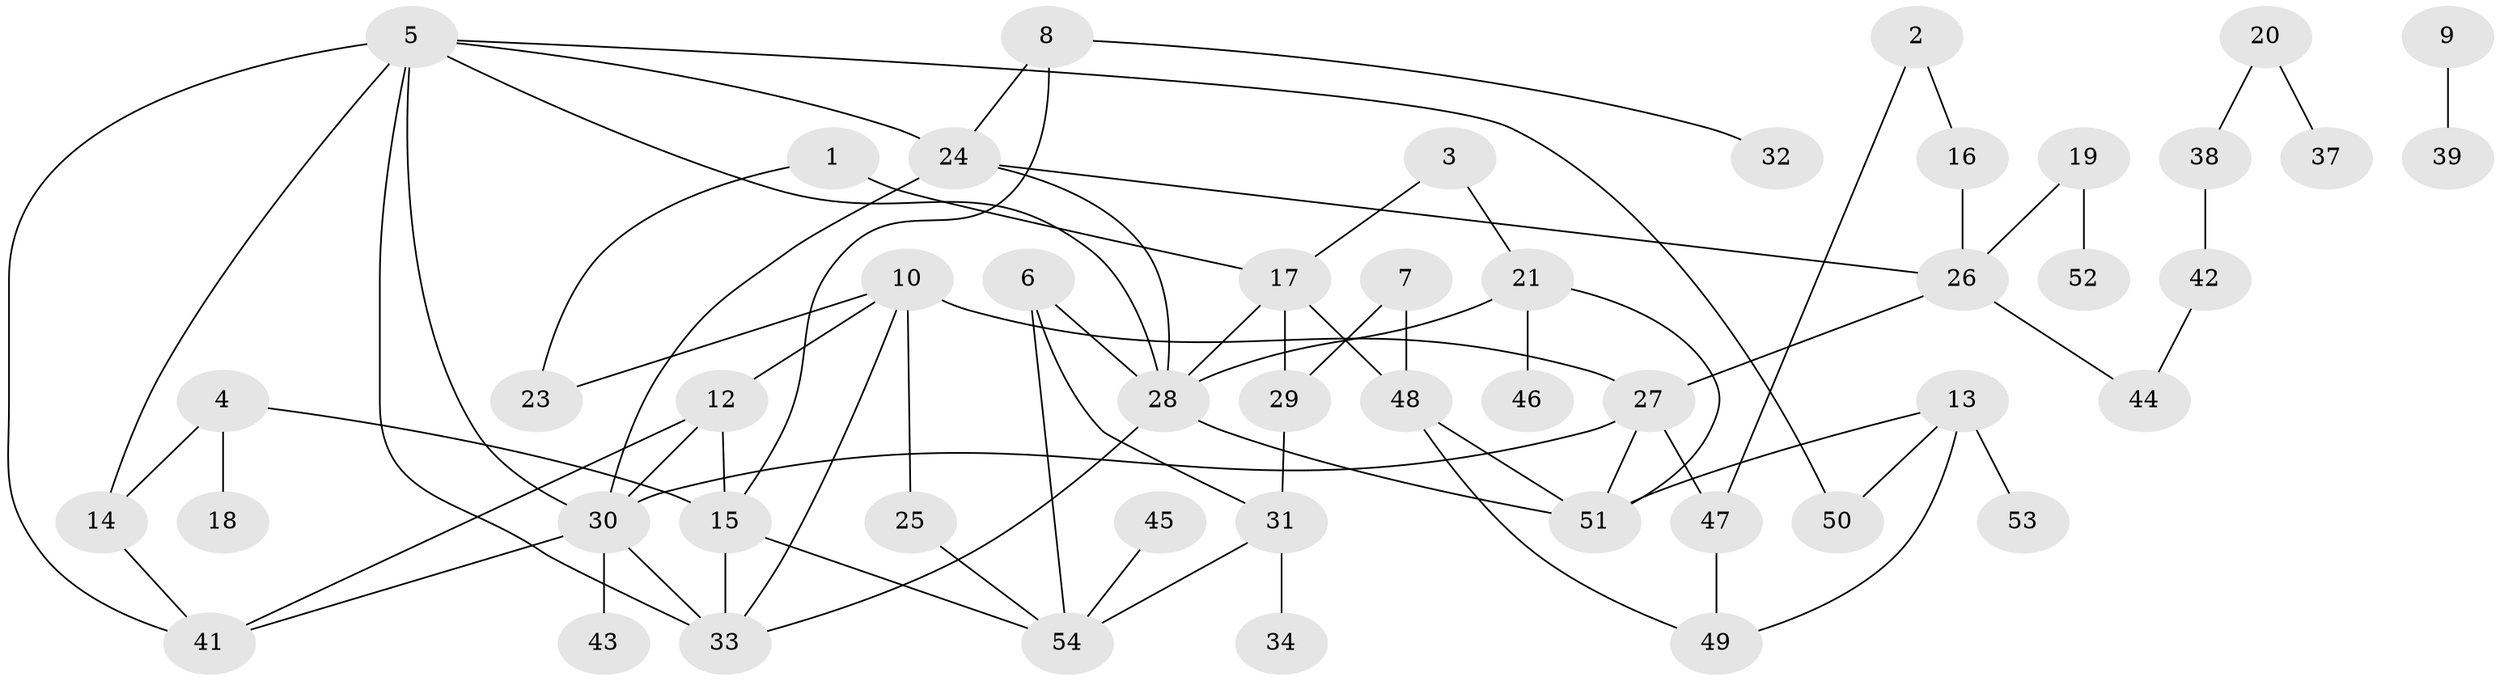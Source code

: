 // original degree distribution, {4: 0.11214953271028037, 3: 0.24299065420560748, 2: 0.308411214953271, 5: 0.04672897196261682, 1: 0.21495327102803738, 6: 0.037383177570093455, 0: 0.037383177570093455}
// Generated by graph-tools (version 1.1) at 2025/35/03/04/25 23:35:46]
// undirected, 49 vertices, 74 edges
graph export_dot {
  node [color=gray90,style=filled];
  1;
  2;
  3;
  4;
  5;
  6;
  7;
  8;
  9;
  10;
  12;
  13;
  14;
  15;
  16;
  17;
  18;
  19;
  20;
  21;
  23;
  24;
  25;
  26;
  27;
  28;
  29;
  30;
  31;
  32;
  33;
  34;
  37;
  38;
  39;
  41;
  42;
  43;
  44;
  45;
  46;
  47;
  48;
  49;
  50;
  51;
  52;
  53;
  54;
  1 -- 17 [weight=1.0];
  1 -- 23 [weight=1.0];
  2 -- 16 [weight=1.0];
  2 -- 47 [weight=1.0];
  3 -- 17 [weight=1.0];
  3 -- 21 [weight=1.0];
  4 -- 14 [weight=1.0];
  4 -- 15 [weight=1.0];
  4 -- 18 [weight=1.0];
  5 -- 14 [weight=1.0];
  5 -- 24 [weight=1.0];
  5 -- 28 [weight=1.0];
  5 -- 30 [weight=1.0];
  5 -- 33 [weight=2.0];
  5 -- 41 [weight=1.0];
  5 -- 50 [weight=1.0];
  6 -- 28 [weight=1.0];
  6 -- 31 [weight=1.0];
  6 -- 54 [weight=1.0];
  7 -- 29 [weight=1.0];
  7 -- 48 [weight=1.0];
  8 -- 15 [weight=1.0];
  8 -- 24 [weight=1.0];
  8 -- 32 [weight=1.0];
  9 -- 39 [weight=1.0];
  10 -- 12 [weight=1.0];
  10 -- 23 [weight=1.0];
  10 -- 25 [weight=1.0];
  10 -- 27 [weight=1.0];
  10 -- 33 [weight=1.0];
  12 -- 15 [weight=1.0];
  12 -- 30 [weight=1.0];
  12 -- 41 [weight=1.0];
  13 -- 49 [weight=1.0];
  13 -- 50 [weight=1.0];
  13 -- 51 [weight=1.0];
  13 -- 53 [weight=1.0];
  14 -- 41 [weight=1.0];
  15 -- 33 [weight=1.0];
  15 -- 54 [weight=1.0];
  16 -- 26 [weight=2.0];
  17 -- 28 [weight=1.0];
  17 -- 29 [weight=1.0];
  17 -- 48 [weight=1.0];
  19 -- 26 [weight=1.0];
  19 -- 52 [weight=1.0];
  20 -- 37 [weight=1.0];
  20 -- 38 [weight=1.0];
  21 -- 28 [weight=1.0];
  21 -- 46 [weight=1.0];
  21 -- 51 [weight=2.0];
  24 -- 26 [weight=1.0];
  24 -- 28 [weight=1.0];
  24 -- 30 [weight=1.0];
  25 -- 54 [weight=1.0];
  26 -- 27 [weight=1.0];
  26 -- 44 [weight=1.0];
  27 -- 30 [weight=1.0];
  27 -- 47 [weight=1.0];
  27 -- 51 [weight=1.0];
  28 -- 33 [weight=1.0];
  28 -- 51 [weight=2.0];
  29 -- 31 [weight=1.0];
  30 -- 33 [weight=1.0];
  30 -- 41 [weight=1.0];
  30 -- 43 [weight=1.0];
  31 -- 34 [weight=1.0];
  31 -- 54 [weight=1.0];
  38 -- 42 [weight=1.0];
  42 -- 44 [weight=1.0];
  45 -- 54 [weight=1.0];
  47 -- 49 [weight=1.0];
  48 -- 49 [weight=1.0];
  48 -- 51 [weight=1.0];
}
